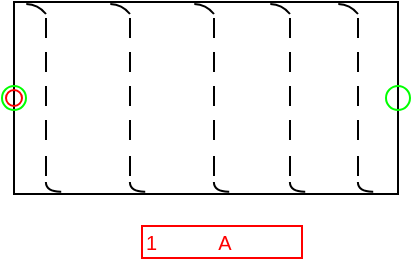 <mxfile compressed="false" version="23.0.2" type="device">
  <diagram name="PE003A" id="1CP9VX86ncTdAmcYDIcw">
    <mxGraphModel dx="1434" dy="836" grid="1" gridSize="2" guides="1" tooltips="1" connect="1" arrows="1" fold="1" page="1" pageScale="1" pageWidth="1169" pageHeight="827" math="0" shadow="0">
      <root>
        <mxCell id="22vkG-h5v2N9dKBLQ-ZE-0" />
        <mxCell id="22vkG-h5v2N9dKBLQ-ZE-135" value="Label" style="" parent="22vkG-h5v2N9dKBLQ-ZE-0" />
        <object label="%LabelLines%&amp;nbsp; &amp;nbsp; &amp;nbsp; &amp;nbsp; &amp;nbsp; &amp;nbsp;%LabelIndex%" placeholders="1" LabelLines="1" LabelIndex="A" id="LOa023NAWU3wQ2Nkvqk9-0">
          <mxCell style="rounded=0;whiteSpace=wrap;html=1;fillColor=none;strokeColor=#FF0000;fontColor=#FF0000;fontSize=10;align=left;" parent="22vkG-h5v2N9dKBLQ-ZE-135" vertex="1">
            <mxGeometry x="400" y="368" width="80" height="16" as="geometry" />
          </mxCell>
        </object>
        <object label="Symbol" Width="12" Height="6" UoM="mm" id="22vkG-h5v2N9dKBLQ-ZE-138">
          <mxCell style="locked=1;" parent="22vkG-h5v2N9dKBLQ-ZE-0" />
        </object>
        <mxCell id="tgIBiP5Iari-vlwsQj28-29" value="" style="group" parent="22vkG-h5v2N9dKBLQ-ZE-138" vertex="1" connectable="0">
          <mxGeometry x="348" y="257" width="144" height="95" as="geometry" />
        </mxCell>
        <mxCell id="tgIBiP5Iari-vlwsQj28-10" value="" style="group;rotation=-90;" parent="tgIBiP5Iari-vlwsQj28-29" vertex="1" connectable="0">
          <mxGeometry x="-18" y="29" width="44" as="geometry" />
        </mxCell>
        <mxCell id="tgIBiP5Iari-vlwsQj28-7" value="" style="endArrow=none;html=1;rounded=0;fontSize=9;fontColor=#FF0000;" parent="tgIBiP5Iari-vlwsQj28-10" edge="1">
          <mxGeometry width="50" height="50" relative="1" as="geometry">
            <mxPoint x="22" y="22" as="sourcePoint" />
            <mxPoint x="22" y="12" as="targetPoint" />
          </mxGeometry>
        </mxCell>
        <mxCell id="tgIBiP5Iari-vlwsQj28-8" value="" style="endArrow=none;html=1;rounded=0;fontSize=9;fontColor=#FF0000;" parent="tgIBiP5Iari-vlwsQj28-10" edge="1">
          <mxGeometry width="50" height="50" relative="1" as="geometry">
            <mxPoint x="22" y="5" as="sourcePoint" />
            <mxPoint x="22" y="-5" as="targetPoint" />
          </mxGeometry>
        </mxCell>
        <mxCell id="tgIBiP5Iari-vlwsQj28-9" value="" style="endArrow=none;html=1;rounded=0;fontSize=9;fontColor=#FF0000;" parent="tgIBiP5Iari-vlwsQj28-10" edge="1">
          <mxGeometry width="50" height="50" relative="1" as="geometry">
            <mxPoint x="22" y="-12" as="sourcePoint" />
            <mxPoint x="22" y="-22" as="targetPoint" />
          </mxGeometry>
        </mxCell>
        <mxCell id="tgIBiP5Iari-vlwsQj28-11" value="" style="endArrow=none;html=1;rounded=0;fontSize=9;fontColor=#FF0000;" parent="tgIBiP5Iari-vlwsQj28-29" edge="1">
          <mxGeometry width="50" height="50" relative="1" as="geometry">
            <mxPoint x="4" y="86" as="sourcePoint" />
            <mxPoint x="4" y="76" as="targetPoint" />
          </mxGeometry>
        </mxCell>
        <mxCell id="tgIBiP5Iari-vlwsQj28-12" value="" style="endArrow=none;html=1;rounded=0;fontSize=9;fontColor=#FF0000;" parent="tgIBiP5Iari-vlwsQj28-29" edge="1">
          <mxGeometry width="50" height="50" relative="1" as="geometry">
            <mxPoint x="4" y="68" as="sourcePoint" />
            <mxPoint x="4" y="58" as="targetPoint" />
          </mxGeometry>
        </mxCell>
        <mxCell id="tgIBiP5Iari-vlwsQj28-15" value="" style="curved=1;endArrow=none;html=1;rounded=0;fontSize=9;fontColor=#FF0000;endFill=0;entryX=0.032;entryY=0.01;entryDx=0;entryDy=0;entryPerimeter=0;" parent="tgIBiP5Iari-vlwsQj28-29" edge="1">
          <mxGeometry width="50" height="50" relative="1" as="geometry">
            <mxPoint x="4" y="5" as="sourcePoint" />
            <mxPoint x="-5.856" y="-0.04" as="targetPoint" />
            <Array as="points">
              <mxPoint />
            </Array>
          </mxGeometry>
        </mxCell>
        <mxCell id="tgIBiP5Iari-vlwsQj28-18" value="" style="curved=1;endArrow=none;html=1;rounded=0;fontSize=9;fontColor=#FF0000;endFill=0;entryX=0.083;entryY=0.938;entryDx=0;entryDy=0;entryPerimeter=0;exitX=0.123;exitY=0.988;exitDx=0;exitDy=0;exitPerimeter=0;" parent="tgIBiP5Iari-vlwsQj28-29" edge="1">
          <mxGeometry width="50" height="50" relative="1" as="geometry">
            <mxPoint x="11.616" y="93.848" as="sourcePoint" />
            <mxPoint x="3.936" y="89.048" as="targetPoint" />
            <Array as="points">
              <mxPoint x="4" y="94" />
            </Array>
          </mxGeometry>
        </mxCell>
        <mxCell id="tgIBiP5Iari-vlwsQj28-57" value="" style="group" parent="tgIBiP5Iari-vlwsQj28-29" vertex="1" connectable="0">
          <mxGeometry x="122" width="4" height="94" as="geometry" />
        </mxCell>
        <mxCell id="tgIBiP5Iari-vlwsQj28-58" value="" style="group;rotation=-90;" parent="tgIBiP5Iari-vlwsQj28-57" vertex="1" connectable="0">
          <mxGeometry x="-18" y="29" width="44" as="geometry" />
        </mxCell>
        <mxCell id="tgIBiP5Iari-vlwsQj28-59" value="" style="endArrow=none;html=1;rounded=0;fontSize=9;fontColor=#FF0000;" parent="tgIBiP5Iari-vlwsQj28-58" edge="1">
          <mxGeometry width="50" height="50" relative="1" as="geometry">
            <mxPoint x="22" y="22" as="sourcePoint" />
            <mxPoint x="22" y="12" as="targetPoint" />
          </mxGeometry>
        </mxCell>
        <mxCell id="tgIBiP5Iari-vlwsQj28-60" value="" style="endArrow=none;html=1;rounded=0;fontSize=9;fontColor=#FF0000;" parent="tgIBiP5Iari-vlwsQj28-58" edge="1">
          <mxGeometry width="50" height="50" relative="1" as="geometry">
            <mxPoint x="22" y="5" as="sourcePoint" />
            <mxPoint x="22" y="-5" as="targetPoint" />
          </mxGeometry>
        </mxCell>
        <mxCell id="tgIBiP5Iari-vlwsQj28-61" value="" style="endArrow=none;html=1;rounded=0;fontSize=9;fontColor=#FF0000;" parent="tgIBiP5Iari-vlwsQj28-58" edge="1">
          <mxGeometry width="50" height="50" relative="1" as="geometry">
            <mxPoint x="22" y="-12" as="sourcePoint" />
            <mxPoint x="22" y="-22" as="targetPoint" />
          </mxGeometry>
        </mxCell>
        <mxCell id="tgIBiP5Iari-vlwsQj28-62" value="" style="endArrow=none;html=1;rounded=0;fontSize=9;fontColor=#FF0000;" parent="tgIBiP5Iari-vlwsQj28-57" edge="1">
          <mxGeometry width="50" height="50" relative="1" as="geometry">
            <mxPoint x="4" y="86" as="sourcePoint" />
            <mxPoint x="4" y="76" as="targetPoint" />
          </mxGeometry>
        </mxCell>
        <mxCell id="tgIBiP5Iari-vlwsQj28-63" value="" style="endArrow=none;html=1;rounded=0;fontSize=9;fontColor=#FF0000;" parent="tgIBiP5Iari-vlwsQj28-57" edge="1">
          <mxGeometry width="50" height="50" relative="1" as="geometry">
            <mxPoint x="4" y="68" as="sourcePoint" />
            <mxPoint x="4" y="58" as="targetPoint" />
          </mxGeometry>
        </mxCell>
        <mxCell id="tgIBiP5Iari-vlwsQj28-64" value="" style="curved=1;endArrow=none;html=1;rounded=0;fontSize=9;fontColor=#FF0000;endFill=0;entryX=0.032;entryY=0.01;entryDx=0;entryDy=0;entryPerimeter=0;" parent="tgIBiP5Iari-vlwsQj28-57" edge="1">
          <mxGeometry width="50" height="50" relative="1" as="geometry">
            <mxPoint x="4" y="5" as="sourcePoint" />
            <mxPoint x="-5.856" y="-0.04" as="targetPoint" />
            <Array as="points">
              <mxPoint />
            </Array>
          </mxGeometry>
        </mxCell>
        <mxCell id="tgIBiP5Iari-vlwsQj28-65" value="" style="curved=1;endArrow=none;html=1;rounded=0;fontSize=9;fontColor=#FF0000;endFill=0;entryX=0.083;entryY=0.938;entryDx=0;entryDy=0;entryPerimeter=0;exitX=0.123;exitY=0.988;exitDx=0;exitDy=0;exitPerimeter=0;" parent="tgIBiP5Iari-vlwsQj28-57" edge="1">
          <mxGeometry width="50" height="50" relative="1" as="geometry">
            <mxPoint x="11.616" y="93.848" as="sourcePoint" />
            <mxPoint x="3.936" y="89.048" as="targetPoint" />
            <Array as="points">
              <mxPoint x="4" y="94" />
            </Array>
          </mxGeometry>
        </mxCell>
        <mxCell id="tgIBiP5Iari-vlwsQj28-39" value="" style="group" parent="22vkG-h5v2N9dKBLQ-ZE-138" vertex="1" connectable="0">
          <mxGeometry x="390" y="256" width="66" height="96" as="geometry" />
        </mxCell>
        <mxCell id="tgIBiP5Iari-vlwsQj28-40" value="" style="group;rotation=-90;" parent="tgIBiP5Iari-vlwsQj28-39" vertex="1" connectable="0">
          <mxGeometry x="-18" y="30" width="44" as="geometry" />
        </mxCell>
        <mxCell id="tgIBiP5Iari-vlwsQj28-41" value="" style="endArrow=none;html=1;rounded=0;fontSize=9;fontColor=#FF0000;" parent="tgIBiP5Iari-vlwsQj28-40" edge="1">
          <mxGeometry width="50" height="50" relative="1" as="geometry">
            <mxPoint x="22" y="22" as="sourcePoint" />
            <mxPoint x="22" y="12" as="targetPoint" />
          </mxGeometry>
        </mxCell>
        <mxCell id="tgIBiP5Iari-vlwsQj28-42" value="" style="endArrow=none;html=1;rounded=0;fontSize=9;fontColor=#FF0000;" parent="tgIBiP5Iari-vlwsQj28-40" edge="1">
          <mxGeometry width="50" height="50" relative="1" as="geometry">
            <mxPoint x="22" y="5" as="sourcePoint" />
            <mxPoint x="22" y="-5" as="targetPoint" />
          </mxGeometry>
        </mxCell>
        <mxCell id="tgIBiP5Iari-vlwsQj28-43" value="" style="endArrow=none;html=1;rounded=0;fontSize=9;fontColor=#FF0000;" parent="tgIBiP5Iari-vlwsQj28-40" edge="1">
          <mxGeometry width="50" height="50" relative="1" as="geometry">
            <mxPoint x="22" y="-12" as="sourcePoint" />
            <mxPoint x="22" y="-22" as="targetPoint" />
          </mxGeometry>
        </mxCell>
        <mxCell id="tgIBiP5Iari-vlwsQj28-44" value="" style="endArrow=none;html=1;rounded=0;fontSize=9;fontColor=#FF0000;" parent="tgIBiP5Iari-vlwsQj28-39" edge="1">
          <mxGeometry width="50" height="50" relative="1" as="geometry">
            <mxPoint x="4" y="87" as="sourcePoint" />
            <mxPoint x="4" y="77" as="targetPoint" />
          </mxGeometry>
        </mxCell>
        <mxCell id="tgIBiP5Iari-vlwsQj28-45" value="" style="endArrow=none;html=1;rounded=0;fontSize=9;fontColor=#FF0000;" parent="tgIBiP5Iari-vlwsQj28-39" edge="1">
          <mxGeometry width="50" height="50" relative="1" as="geometry">
            <mxPoint x="4" y="69" as="sourcePoint" />
            <mxPoint x="4" y="59" as="targetPoint" />
          </mxGeometry>
        </mxCell>
        <mxCell id="tgIBiP5Iari-vlwsQj28-46" value="" style="curved=1;endArrow=none;html=1;rounded=0;fontSize=9;fontColor=#FF0000;endFill=0;entryX=0.032;entryY=0.01;entryDx=0;entryDy=0;entryPerimeter=0;" parent="tgIBiP5Iari-vlwsQj28-39" edge="1">
          <mxGeometry width="50" height="50" relative="1" as="geometry">
            <mxPoint x="4" y="6" as="sourcePoint" />
            <mxPoint x="-5.856" y="0.96" as="targetPoint" />
            <Array as="points">
              <mxPoint y="1" />
            </Array>
          </mxGeometry>
        </mxCell>
        <mxCell id="tgIBiP5Iari-vlwsQj28-47" value="" style="curved=1;endArrow=none;html=1;rounded=0;fontSize=9;fontColor=#FF0000;endFill=0;entryX=0.083;entryY=0.938;entryDx=0;entryDy=0;entryPerimeter=0;exitX=0.123;exitY=0.988;exitDx=0;exitDy=0;exitPerimeter=0;" parent="tgIBiP5Iari-vlwsQj28-39" edge="1">
          <mxGeometry width="50" height="50" relative="1" as="geometry">
            <mxPoint x="11.616" y="94.848" as="sourcePoint" />
            <mxPoint x="3.936" y="90.048" as="targetPoint" />
            <Array as="points">
              <mxPoint x="4" y="95" />
            </Array>
          </mxGeometry>
        </mxCell>
        <mxCell id="tgIBiP5Iari-vlwsQj28-48" value="" style="group" parent="tgIBiP5Iari-vlwsQj28-39" vertex="1" connectable="0">
          <mxGeometry x="42" y="1" width="4" height="94" as="geometry" />
        </mxCell>
        <mxCell id="tgIBiP5Iari-vlwsQj28-49" value="" style="group;rotation=-90;" parent="tgIBiP5Iari-vlwsQj28-48" vertex="1" connectable="0">
          <mxGeometry x="-18" y="29" width="44" as="geometry" />
        </mxCell>
        <mxCell id="tgIBiP5Iari-vlwsQj28-50" value="" style="endArrow=none;html=1;rounded=0;fontSize=9;fontColor=#FF0000;" parent="tgIBiP5Iari-vlwsQj28-49" edge="1">
          <mxGeometry width="50" height="50" relative="1" as="geometry">
            <mxPoint x="22" y="22" as="sourcePoint" />
            <mxPoint x="22" y="12" as="targetPoint" />
          </mxGeometry>
        </mxCell>
        <mxCell id="tgIBiP5Iari-vlwsQj28-51" value="" style="endArrow=none;html=1;rounded=0;fontSize=9;fontColor=#FF0000;" parent="tgIBiP5Iari-vlwsQj28-49" edge="1">
          <mxGeometry width="50" height="50" relative="1" as="geometry">
            <mxPoint x="22" y="5" as="sourcePoint" />
            <mxPoint x="22" y="-5" as="targetPoint" />
          </mxGeometry>
        </mxCell>
        <mxCell id="tgIBiP5Iari-vlwsQj28-52" value="" style="endArrow=none;html=1;rounded=0;fontSize=9;fontColor=#FF0000;" parent="tgIBiP5Iari-vlwsQj28-49" edge="1">
          <mxGeometry width="50" height="50" relative="1" as="geometry">
            <mxPoint x="22" y="-12" as="sourcePoint" />
            <mxPoint x="22" y="-22" as="targetPoint" />
          </mxGeometry>
        </mxCell>
        <mxCell id="tgIBiP5Iari-vlwsQj28-53" value="" style="endArrow=none;html=1;rounded=0;fontSize=9;fontColor=#FF0000;" parent="tgIBiP5Iari-vlwsQj28-48" edge="1">
          <mxGeometry width="50" height="50" relative="1" as="geometry">
            <mxPoint x="4" y="86" as="sourcePoint" />
            <mxPoint x="4" y="76" as="targetPoint" />
          </mxGeometry>
        </mxCell>
        <mxCell id="tgIBiP5Iari-vlwsQj28-54" value="" style="endArrow=none;html=1;rounded=0;fontSize=9;fontColor=#FF0000;" parent="tgIBiP5Iari-vlwsQj28-48" edge="1">
          <mxGeometry width="50" height="50" relative="1" as="geometry">
            <mxPoint x="4" y="68" as="sourcePoint" />
            <mxPoint x="4" y="58" as="targetPoint" />
          </mxGeometry>
        </mxCell>
        <mxCell id="tgIBiP5Iari-vlwsQj28-55" value="" style="curved=1;endArrow=none;html=1;rounded=0;fontSize=9;fontColor=#FF0000;endFill=0;entryX=0.032;entryY=0.01;entryDx=0;entryDy=0;entryPerimeter=0;" parent="tgIBiP5Iari-vlwsQj28-48" edge="1">
          <mxGeometry width="50" height="50" relative="1" as="geometry">
            <mxPoint x="4" y="5" as="sourcePoint" />
            <mxPoint x="-5.856" y="-0.04" as="targetPoint" />
            <Array as="points">
              <mxPoint />
            </Array>
          </mxGeometry>
        </mxCell>
        <mxCell id="tgIBiP5Iari-vlwsQj28-56" value="" style="curved=1;endArrow=none;html=1;rounded=0;fontSize=9;fontColor=#FF0000;endFill=0;entryX=0.083;entryY=0.938;entryDx=0;entryDy=0;entryPerimeter=0;exitX=0.123;exitY=0.988;exitDx=0;exitDy=0;exitPerimeter=0;" parent="tgIBiP5Iari-vlwsQj28-48" edge="1">
          <mxGeometry width="50" height="50" relative="1" as="geometry">
            <mxPoint x="11.616" y="93.848" as="sourcePoint" />
            <mxPoint x="3.936" y="89.048" as="targetPoint" />
            <Array as="points">
              <mxPoint x="4" y="94" />
            </Array>
          </mxGeometry>
        </mxCell>
        <mxCell id="tgIBiP5Iari-vlwsQj28-66" value="" style="group" parent="22vkG-h5v2N9dKBLQ-ZE-138" vertex="1" connectable="0">
          <mxGeometry x="504" y="257" width="4" height="94" as="geometry" />
        </mxCell>
        <mxCell id="tgIBiP5Iari-vlwsQj28-67" value="" style="group;rotation=-90;" parent="tgIBiP5Iari-vlwsQj28-66" vertex="1" connectable="0">
          <mxGeometry x="-18" y="29" width="44" as="geometry" />
        </mxCell>
        <mxCell id="tgIBiP5Iari-vlwsQj28-68" value="" style="endArrow=none;html=1;rounded=0;fontSize=9;fontColor=#FF0000;" parent="tgIBiP5Iari-vlwsQj28-67" edge="1">
          <mxGeometry width="50" height="50" relative="1" as="geometry">
            <mxPoint x="22" y="22" as="sourcePoint" />
            <mxPoint x="22" y="12" as="targetPoint" />
          </mxGeometry>
        </mxCell>
        <mxCell id="tgIBiP5Iari-vlwsQj28-69" value="" style="endArrow=none;html=1;rounded=0;fontSize=9;fontColor=#FF0000;" parent="tgIBiP5Iari-vlwsQj28-67" edge="1">
          <mxGeometry width="50" height="50" relative="1" as="geometry">
            <mxPoint x="22" y="5" as="sourcePoint" />
            <mxPoint x="22" y="-5" as="targetPoint" />
          </mxGeometry>
        </mxCell>
        <mxCell id="tgIBiP5Iari-vlwsQj28-70" value="" style="endArrow=none;html=1;rounded=0;fontSize=9;fontColor=#FF0000;" parent="tgIBiP5Iari-vlwsQj28-67" edge="1">
          <mxGeometry width="50" height="50" relative="1" as="geometry">
            <mxPoint x="22" y="-12" as="sourcePoint" />
            <mxPoint x="22" y="-22" as="targetPoint" />
          </mxGeometry>
        </mxCell>
        <mxCell id="tgIBiP5Iari-vlwsQj28-71" value="" style="endArrow=none;html=1;rounded=0;fontSize=9;fontColor=#FF0000;" parent="tgIBiP5Iari-vlwsQj28-66" edge="1">
          <mxGeometry width="50" height="50" relative="1" as="geometry">
            <mxPoint x="4" y="86" as="sourcePoint" />
            <mxPoint x="4" y="76" as="targetPoint" />
          </mxGeometry>
        </mxCell>
        <mxCell id="tgIBiP5Iari-vlwsQj28-72" value="" style="endArrow=none;html=1;rounded=0;fontSize=9;fontColor=#FF0000;" parent="tgIBiP5Iari-vlwsQj28-66" edge="1">
          <mxGeometry width="50" height="50" relative="1" as="geometry">
            <mxPoint x="4" y="68" as="sourcePoint" />
            <mxPoint x="4" y="58" as="targetPoint" />
          </mxGeometry>
        </mxCell>
        <mxCell id="tgIBiP5Iari-vlwsQj28-73" value="" style="curved=1;endArrow=none;html=1;rounded=0;fontSize=9;fontColor=#FF0000;endFill=0;entryX=0.032;entryY=0.01;entryDx=0;entryDy=0;entryPerimeter=0;" parent="tgIBiP5Iari-vlwsQj28-66" edge="1">
          <mxGeometry width="50" height="50" relative="1" as="geometry">
            <mxPoint x="4" y="5" as="sourcePoint" />
            <mxPoint x="-5.856" y="-0.04" as="targetPoint" />
            <Array as="points">
              <mxPoint />
            </Array>
          </mxGeometry>
        </mxCell>
        <mxCell id="tgIBiP5Iari-vlwsQj28-74" value="" style="curved=1;endArrow=none;html=1;rounded=0;fontSize=9;fontColor=#FF0000;endFill=0;entryX=0.083;entryY=0.938;entryDx=0;entryDy=0;entryPerimeter=0;exitX=0.123;exitY=0.988;exitDx=0;exitDy=0;exitPerimeter=0;" parent="tgIBiP5Iari-vlwsQj28-66" edge="1">
          <mxGeometry width="50" height="50" relative="1" as="geometry">
            <mxPoint x="11.616" y="93.848" as="sourcePoint" />
            <mxPoint x="3.936" y="89.048" as="targetPoint" />
            <Array as="points">
              <mxPoint x="4" y="94" />
            </Array>
          </mxGeometry>
        </mxCell>
        <mxCell id="tgIBiP5Iari-vlwsQj28-75" value="" style="rounded=0;whiteSpace=wrap;html=1;strokeColor=#000000;fontSize=9;fontColor=#FF0000;fillColor=none;" parent="22vkG-h5v2N9dKBLQ-ZE-138" vertex="1">
          <mxGeometry x="336" y="256" width="192" height="96" as="geometry" />
        </mxCell>
        <mxCell id="22vkG-h5v2N9dKBLQ-ZE-124" value="Connection" style="" parent="22vkG-h5v2N9dKBLQ-ZE-0" />
        <object label="Connection" PipingConnector="Y" LabelConnector="N" SignalConnector="N" Direction="0" id="tgIBiP5Iari-vlwsQj28-79">
          <mxCell style="vsdxID=1407;fillColor=none;gradientColor=none;shape=stencil(rVFbDsIgEDwNnyQU4glqvcfGblsilmZBS28vZGMsxg9j/JvZmX1kR5g2TLCg0CpE8hdcbR8nYY5CaztPSDZmJEwnTDt4wpH8be6ZL1CcBV39vUxI3KdKh1YbswPTEzuBzlmiVGmKau9zUKM+jlJJQrJBko8QrZ+rrQ5oRJnXyMHBWElhRVx25ebnw/5zVvPFWRm83jxY5zilvf4eSy5xpKZ7AA==);strokeColor=#00ff00;strokeWidth=1;points=[[0.5,0.5,0,0,0]];labelBackgroundColor=none;rounded=0;html=1;whiteSpace=wrap;aspect=fixed;noLabel=1;snapToPoint=1;container=0;fontSize=16;fontColor=#FF0000;" parent="22vkG-h5v2N9dKBLQ-ZE-124" vertex="1">
            <mxGeometry x="522" y="298" width="12" height="12" as="geometry" />
          </mxCell>
        </object>
        <object label="Connection" PipingConnector="Y" LabelConnector="N" SignalConnector="N" Direction="180" id="tgIBiP5Iari-vlwsQj28-80">
          <mxCell style="vsdxID=1407;fillColor=none;gradientColor=none;shape=stencil(rVFbDsIgEDwNnyQU4glqvcfGblsilmZBS28vZGMsxg9j/JvZmX1kR5g2TLCg0CpE8hdcbR8nYY5CaztPSDZmJEwnTDt4wpH8be6ZL1CcBV39vUxI3KdKh1YbswPTEzuBzlmiVGmKau9zUKM+jlJJQrJBko8QrZ+rrQ5oRJnXyMHBWElhRVx25ebnw/5zVvPFWRm83jxY5zilvf4eSy5xpKZ7AA==);strokeColor=#00ff00;strokeWidth=1;points=[[0.5,0.5,0,0,0]];labelBackgroundColor=none;rounded=0;html=1;whiteSpace=wrap;aspect=fixed;noLabel=1;snapToPoint=1;container=0;fontSize=16;fontColor=#FF0000;" parent="22vkG-h5v2N9dKBLQ-ZE-124" vertex="1">
            <mxGeometry x="330" y="298" width="12" height="12" as="geometry" />
          </mxCell>
        </object>
        <mxCell id="22vkG-h5v2N9dKBLQ-ZE-136" value="Origo" style="" parent="22vkG-h5v2N9dKBLQ-ZE-0" />
        <object label="origo" id="tgIBiP5Iari-vlwsQj28-78">
          <mxCell style="vsdxID=1407;fillColor=none;gradientColor=none;shape=stencil(rVFbDsIgEDwNnyQU4glqvcfGblsilmZBS28vZGMsxg9j/JvZmX1kR5g2TLCg0CpE8hdcbR8nYY5CaztPSDZmJEwnTDt4wpH8be6ZL1CcBV39vUxI3KdKh1YbswPTEzuBzlmiVGmKau9zUKM+jlJJQrJBko8QrZ+rrQ5oRJnXyMHBWElhRVx25ebnw/5zVvPFWRm83jxY5zilvf4eSy5xpKZ7AA==);strokeColor=#ff0000;strokeWidth=1;points=[[0.5,0.5,0,0,0]];labelBackgroundColor=none;rounded=0;html=1;whiteSpace=wrap;aspect=fixed;noLabel=1;snapToPoint=1;fontSize=9;fontColor=#FF0000;" parent="22vkG-h5v2N9dKBLQ-ZE-136" vertex="1">
            <mxGeometry x="332" y="300" width="8" height="8" as="geometry" />
          </mxCell>
        </object>
      </root>
    </mxGraphModel>
  </diagram>
</mxfile>
